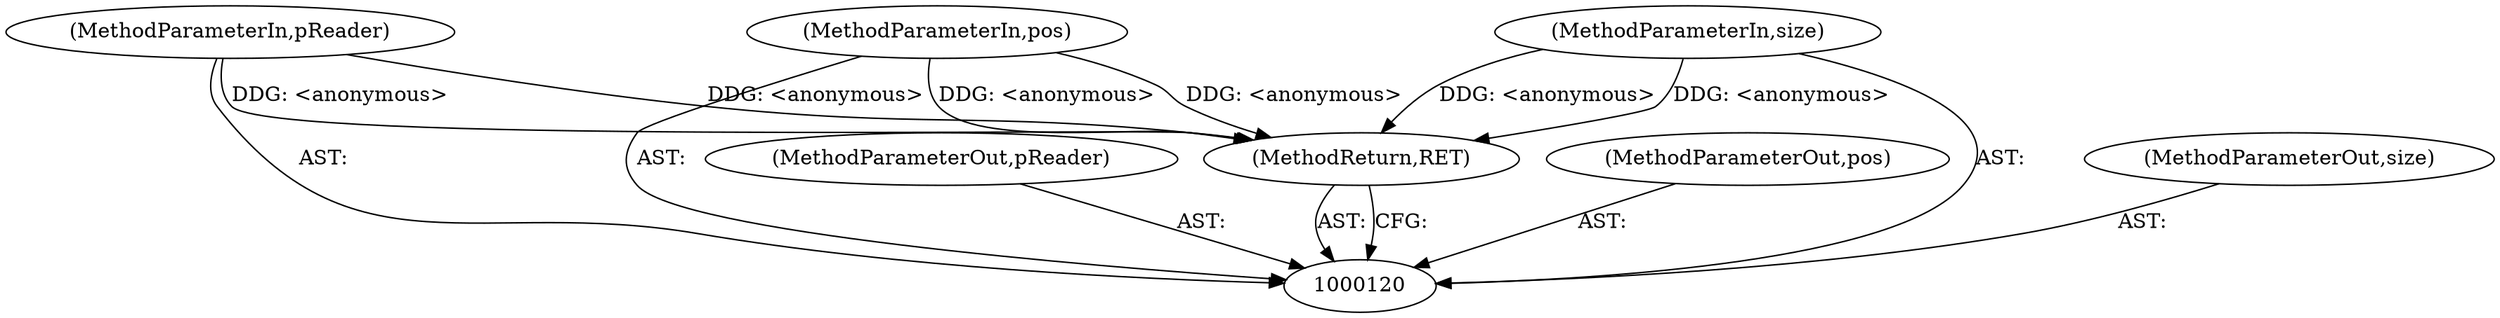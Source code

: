 digraph "0_Android_04839626ed859623901ebd3a5fd483982186b59d_157" {
"1000125" [label="(MethodReturn,RET)"];
"1000121" [label="(MethodParameterIn,pReader)"];
"1000138" [label="(MethodParameterOut,pReader)"];
"1000122" [label="(MethodParameterIn,pos)"];
"1000139" [label="(MethodParameterOut,pos)"];
"1000123" [label="(MethodParameterIn,size)"];
"1000140" [label="(MethodParameterOut,size)"];
"1000125" -> "1000120"  [label="AST: "];
"1000125" -> "1000120"  [label="CFG: "];
"1000123" -> "1000125"  [label="DDG: <anonymous>"];
"1000122" -> "1000125"  [label="DDG: <anonymous>"];
"1000121" -> "1000125"  [label="DDG: <anonymous>"];
"1000121" -> "1000120"  [label="AST: "];
"1000121" -> "1000125"  [label="DDG: <anonymous>"];
"1000138" -> "1000120"  [label="AST: "];
"1000122" -> "1000120"  [label="AST: "];
"1000122" -> "1000125"  [label="DDG: <anonymous>"];
"1000139" -> "1000120"  [label="AST: "];
"1000123" -> "1000120"  [label="AST: "];
"1000123" -> "1000125"  [label="DDG: <anonymous>"];
"1000140" -> "1000120"  [label="AST: "];
}
